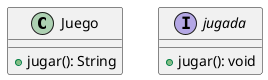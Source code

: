 @startuml

class Juego {
    + jugar(): String
}

interface jugada {
    + jugar(): void
}



@enduml